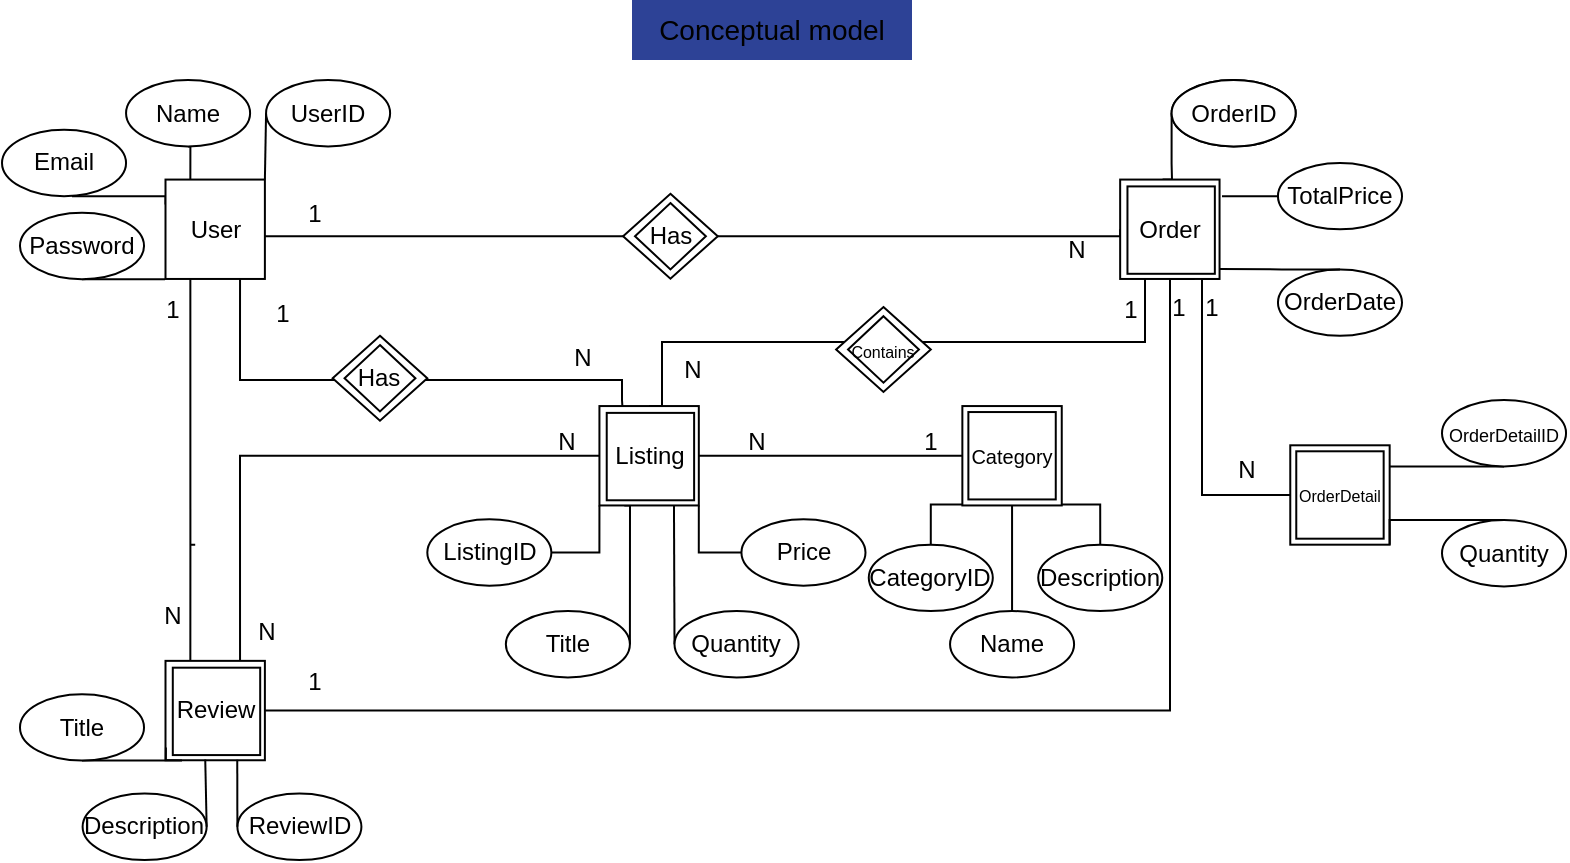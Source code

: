<mxfile version="25.0.3">
  <diagram name="Page-1" id="6wDpLmk8982scS38s3aP">
    <mxGraphModel dx="683" dy="351" grid="1" gridSize="10" guides="1" tooltips="1" connect="1" arrows="1" fold="1" page="1" pageScale="1" pageWidth="850" pageHeight="1100" math="0" shadow="0">
      <root>
        <mxCell id="0" />
        <mxCell id="1" parent="0" />
        <mxCell id="BCkSmg8Oph8lpSpjQLdP-124" value="&lt;font style=&quot;font-size: 14px;&quot;&gt;Conceptual model&lt;/font&gt;" style="text;html=1;align=center;verticalAlign=middle;whiteSpace=wrap;rounded=0;glass=0;fillColor=#2D4296;" parent="1" vertex="1">
          <mxGeometry x="355" y="50" width="140" height="30" as="geometry" />
        </mxCell>
        <mxCell id="FagbZrI9Zduc-99_X_yj-101" value="" style="group" parent="1" vertex="1" connectable="0">
          <mxGeometry x="40" y="90" width="782.025" height="390" as="geometry" />
        </mxCell>
        <mxCell id="BCkSmg8Oph8lpSpjQLdP-114" value="" style="group" parent="FagbZrI9Zduc-99_X_yj-101" vertex="1" connectable="0">
          <mxGeometry width="700" height="390" as="geometry" />
        </mxCell>
        <mxCell id="BCkSmg8Oph8lpSpjQLdP-86" style="edgeStyle=orthogonalEdgeStyle;rounded=0;orthogonalLoop=1;jettySize=auto;html=1;exitX=0.5;exitY=1;exitDx=0;exitDy=0;entryX=0.25;entryY=0;entryDx=0;entryDy=0;endArrow=none;endFill=0;" parent="BCkSmg8Oph8lpSpjQLdP-114" source="BCkSmg8Oph8lpSpjQLdP-70" target="BCkSmg8Oph8lpSpjQLdP-1" edge="1">
          <mxGeometry relative="1" as="geometry" />
        </mxCell>
        <mxCell id="BCkSmg8Oph8lpSpjQLdP-70" value="Name" style="ellipse;whiteSpace=wrap;html=1;container=0;" parent="BCkSmg8Oph8lpSpjQLdP-114" vertex="1">
          <mxGeometry x="62.025" width="62.025" height="33.191" as="geometry" />
        </mxCell>
        <mxCell id="BCkSmg8Oph8lpSpjQLdP-88" style="edgeStyle=orthogonalEdgeStyle;rounded=0;orthogonalLoop=1;jettySize=auto;html=1;exitX=1;exitY=0.5;exitDx=0;exitDy=0;entryX=0;entryY=0.25;entryDx=0;entryDy=0;endArrow=none;endFill=0;" parent="BCkSmg8Oph8lpSpjQLdP-114" source="BCkSmg8Oph8lpSpjQLdP-71" target="BCkSmg8Oph8lpSpjQLdP-1" edge="1">
          <mxGeometry relative="1" as="geometry">
            <Array as="points">
              <mxPoint x="35.443" y="41.489" />
              <mxPoint x="35.443" y="58.085" />
              <mxPoint x="81.519" y="58.085" />
            </Array>
          </mxGeometry>
        </mxCell>
        <mxCell id="BCkSmg8Oph8lpSpjQLdP-71" value="Email" style="ellipse;whiteSpace=wrap;html=1;container=0;" parent="BCkSmg8Oph8lpSpjQLdP-114" vertex="1">
          <mxGeometry y="24.894" width="62.025" height="33.191" as="geometry" />
        </mxCell>
        <mxCell id="BCkSmg8Oph8lpSpjQLdP-89" style="edgeStyle=orthogonalEdgeStyle;rounded=0;orthogonalLoop=1;jettySize=auto;html=1;exitX=0.5;exitY=1;exitDx=0;exitDy=0;endArrow=none;endFill=0;" parent="BCkSmg8Oph8lpSpjQLdP-114" source="BCkSmg8Oph8lpSpjQLdP-72" edge="1">
          <mxGeometry relative="1" as="geometry">
            <mxPoint x="81.519" y="99.574" as="targetPoint" />
            <Array as="points">
              <mxPoint x="70.886" y="99.574" />
            </Array>
          </mxGeometry>
        </mxCell>
        <mxCell id="BCkSmg8Oph8lpSpjQLdP-72" value="Password" style="ellipse;whiteSpace=wrap;html=1;container=0;" parent="BCkSmg8Oph8lpSpjQLdP-114" vertex="1">
          <mxGeometry x="8.985" y="66.383" width="62.025" height="33.191" as="geometry" />
        </mxCell>
        <mxCell id="wSIleDnci-qCzlsz-dyq-5" style="edgeStyle=orthogonalEdgeStyle;rounded=0;orthogonalLoop=1;jettySize=auto;html=1;exitX=0.75;exitY=0;exitDx=0;exitDy=0;entryX=0;entryY=0.5;entryDx=0;entryDy=0;endArrow=none;endFill=0;" edge="1" parent="BCkSmg8Oph8lpSpjQLdP-114" source="BCkSmg8Oph8lpSpjQLdP-21" target="BCkSmg8Oph8lpSpjQLdP-10">
          <mxGeometry relative="1" as="geometry" />
        </mxCell>
        <mxCell id="BCkSmg8Oph8lpSpjQLdP-21" value="Review" style="whiteSpace=wrap;html=1;aspect=fixed;container=0;" parent="BCkSmg8Oph8lpSpjQLdP-114" vertex="1">
          <mxGeometry x="81.75" y="290.429" width="49.693" height="49.693" as="geometry" />
        </mxCell>
        <mxCell id="BCkSmg8Oph8lpSpjQLdP-56" style="edgeStyle=orthogonalEdgeStyle;rounded=0;orthogonalLoop=1;jettySize=auto;html=1;exitX=0.25;exitY=1;exitDx=0;exitDy=0;entryX=0.25;entryY=0;entryDx=0;entryDy=0;endArrow=none;endFill=0;" parent="BCkSmg8Oph8lpSpjQLdP-114" source="BCkSmg8Oph8lpSpjQLdP-1" target="BCkSmg8Oph8lpSpjQLdP-21" edge="1">
          <mxGeometry relative="1" as="geometry">
            <Array as="points">
              <mxPoint x="96.582" y="232.34" />
              <mxPoint x="96.582" y="232.34" />
            </Array>
          </mxGeometry>
        </mxCell>
        <mxCell id="BCkSmg8Oph8lpSpjQLdP-38" style="edgeStyle=orthogonalEdgeStyle;rounded=0;orthogonalLoop=1;jettySize=auto;html=1;entryX=0.75;entryY=1;entryDx=0;entryDy=0;endArrow=none;endFill=0;" parent="BCkSmg8Oph8lpSpjQLdP-114" source="BCkSmg8Oph8lpSpjQLdP-21" target="BCkSmg8Oph8lpSpjQLdP-2" edge="1">
          <mxGeometry relative="1" as="geometry">
            <Array as="points">
              <mxPoint x="584" y="315" />
              <mxPoint x="584" y="100" />
            </Array>
          </mxGeometry>
        </mxCell>
        <mxCell id="BCkSmg8Oph8lpSpjQLdP-39" value="1" style="text;html=1;align=center;verticalAlign=middle;whiteSpace=wrap;rounded=0;container=0;" parent="BCkSmg8Oph8lpSpjQLdP-114" vertex="1">
          <mxGeometry x="133.036" y="290.427" width="47.338" height="21.233" as="geometry" />
        </mxCell>
        <mxCell id="BCkSmg8Oph8lpSpjQLdP-77" value="OrderDate" style="ellipse;whiteSpace=wrap;html=1;container=0;" parent="BCkSmg8Oph8lpSpjQLdP-114" vertex="1">
          <mxGeometry x="637.975" y="94.694" width="62.025" height="33.191" as="geometry" />
        </mxCell>
        <mxCell id="BCkSmg8Oph8lpSpjQLdP-109" style="edgeStyle=orthogonalEdgeStyle;rounded=0;orthogonalLoop=1;jettySize=auto;html=1;endArrow=none;endFill=0;" parent="BCkSmg8Oph8lpSpjQLdP-114" source="BCkSmg8Oph8lpSpjQLdP-78" edge="1">
          <mxGeometry relative="1" as="geometry">
            <mxPoint x="620.253" y="58.085" as="targetPoint" />
            <Array as="points">
              <mxPoint x="610" y="58" />
              <mxPoint x="610" y="58" />
            </Array>
          </mxGeometry>
        </mxCell>
        <mxCell id="BCkSmg8Oph8lpSpjQLdP-78" value="TotalPrice" style="ellipse;whiteSpace=wrap;html=1;container=0;" parent="BCkSmg8Oph8lpSpjQLdP-114" vertex="1">
          <mxGeometry x="637.975" y="41.489" width="62.025" height="33.191" as="geometry" />
        </mxCell>
        <mxCell id="BCkSmg8Oph8lpSpjQLdP-94" style="edgeStyle=orthogonalEdgeStyle;rounded=0;orthogonalLoop=1;jettySize=auto;html=1;endArrow=none;endFill=0;entryX=0.004;entryY=0.871;entryDx=0;entryDy=0;entryPerimeter=0;exitX=0.5;exitY=1;exitDx=0;exitDy=0;" parent="BCkSmg8Oph8lpSpjQLdP-114" source="BCkSmg8Oph8lpSpjQLdP-79" target="BCkSmg8Oph8lpSpjQLdP-21" edge="1">
          <mxGeometry relative="1" as="geometry">
            <mxPoint x="79.747" y="340.213" as="targetPoint" />
            <Array as="points">
              <mxPoint x="90" y="340" />
              <mxPoint x="82" y="340" />
            </Array>
          </mxGeometry>
        </mxCell>
        <mxCell id="BCkSmg8Oph8lpSpjQLdP-79" value="Title" style="ellipse;whiteSpace=wrap;html=1;container=0;" parent="BCkSmg8Oph8lpSpjQLdP-114" vertex="1">
          <mxGeometry x="8.985" y="307.121" width="62.025" height="33.191" as="geometry" />
        </mxCell>
        <mxCell id="BCkSmg8Oph8lpSpjQLdP-80" value="Description" style="ellipse;whiteSpace=wrap;html=1;container=0;" parent="BCkSmg8Oph8lpSpjQLdP-114" vertex="1">
          <mxGeometry x="40.304" y="356.809" width="62.025" height="33.191" as="geometry" />
        </mxCell>
        <mxCell id="BCkSmg8Oph8lpSpjQLdP-83" value="OrderID" style="ellipse;whiteSpace=wrap;html=1;container=0;" parent="BCkSmg8Oph8lpSpjQLdP-114" vertex="1">
          <mxGeometry x="584.81" width="62.025" height="33.191" as="geometry" />
        </mxCell>
        <mxCell id="FagbZrI9Zduc-99_X_yj-95" style="edgeStyle=orthogonalEdgeStyle;rounded=0;orthogonalLoop=1;jettySize=auto;html=1;exitX=0;exitY=0.5;exitDx=0;exitDy=0;entryX=1;entryY=0;entryDx=0;entryDy=0;endArrow=none;endFill=0;" parent="BCkSmg8Oph8lpSpjQLdP-114" source="BCkSmg8Oph8lpSpjQLdP-85" target="BCkSmg8Oph8lpSpjQLdP-1" edge="1">
          <mxGeometry relative="1" as="geometry" />
        </mxCell>
        <mxCell id="BCkSmg8Oph8lpSpjQLdP-85" value="UserID" style="ellipse;whiteSpace=wrap;html=1;container=0;" parent="BCkSmg8Oph8lpSpjQLdP-114" vertex="1">
          <mxGeometry x="132.035" width="62.025" height="33.191" as="geometry" />
        </mxCell>
        <mxCell id="BCkSmg8Oph8lpSpjQLdP-108" style="edgeStyle=orthogonalEdgeStyle;rounded=0;orthogonalLoop=1;jettySize=auto;html=1;exitX=0;exitY=0.5;exitDx=0;exitDy=0;endArrow=none;endFill=0;entryX=0.427;entryY=0;entryDx=0;entryDy=0;entryPerimeter=0;" parent="BCkSmg8Oph8lpSpjQLdP-114" source="BCkSmg8Oph8lpSpjQLdP-83" target="BCkSmg8Oph8lpSpjQLdP-2" edge="1">
          <mxGeometry relative="1" as="geometry">
            <mxPoint x="593.671" y="41.489" as="targetPoint" />
            <Array as="points">
              <mxPoint x="585" y="42" />
              <mxPoint x="585" y="50" />
            </Array>
          </mxGeometry>
        </mxCell>
        <mxCell id="BCkSmg8Oph8lpSpjQLdP-110" style="edgeStyle=orthogonalEdgeStyle;rounded=0;orthogonalLoop=1;jettySize=auto;html=1;exitX=0.5;exitY=0;exitDx=0;exitDy=0;entryX=1;entryY=0.901;entryDx=0;entryDy=0;entryPerimeter=0;endArrow=none;endFill=0;" parent="BCkSmg8Oph8lpSpjQLdP-114" source="BCkSmg8Oph8lpSpjQLdP-77" target="BCkSmg8Oph8lpSpjQLdP-2" edge="1">
          <mxGeometry relative="1" as="geometry">
            <Array as="points">
              <mxPoint x="640" y="95" />
              <mxPoint x="640" y="95" />
            </Array>
          </mxGeometry>
        </mxCell>
        <mxCell id="BCkSmg8Oph8lpSpjQLdP-60" style="edgeStyle=orthogonalEdgeStyle;rounded=0;orthogonalLoop=1;jettySize=auto;html=1;exitX=0.75;exitY=1;exitDx=0;exitDy=0;endArrow=none;endFill=0;entryX=0.231;entryY=0.003;entryDx=0;entryDy=0;entryPerimeter=0;" parent="BCkSmg8Oph8lpSpjQLdP-114" source="BCkSmg8Oph8lpSpjQLdP-1" target="BCkSmg8Oph8lpSpjQLdP-10" edge="1">
          <mxGeometry relative="1" as="geometry">
            <mxPoint x="310" y="160" as="targetPoint" />
            <Array as="points">
              <mxPoint x="119" y="150" />
              <mxPoint x="310" y="150" />
              <mxPoint x="310" y="160" />
              <mxPoint x="310" y="160" />
            </Array>
          </mxGeometry>
        </mxCell>
        <mxCell id="BCkSmg8Oph8lpSpjQLdP-1" value="User" style="whiteSpace=wrap;html=1;aspect=fixed;container=0;" parent="BCkSmg8Oph8lpSpjQLdP-114" vertex="1">
          <mxGeometry x="81.75" y="49.787" width="49.693" height="49.693" as="geometry" />
        </mxCell>
        <mxCell id="BCkSmg8Oph8lpSpjQLdP-4" style="edgeStyle=orthogonalEdgeStyle;rounded=0;orthogonalLoop=1;jettySize=auto;html=1;entryX=0;entryY=0.5;entryDx=0;entryDy=0;endArrow=none;endFill=0;" parent="BCkSmg8Oph8lpSpjQLdP-114" source="BCkSmg8Oph8lpSpjQLdP-1" target="BCkSmg8Oph8lpSpjQLdP-2" edge="1">
          <mxGeometry relative="1" as="geometry">
            <Array as="points">
              <mxPoint x="559.078" y="78.098" />
            </Array>
          </mxGeometry>
        </mxCell>
        <mxCell id="BCkSmg8Oph8lpSpjQLdP-42" value="Has" style="rhombus;whiteSpace=wrap;html=1;container=0;" parent="BCkSmg8Oph8lpSpjQLdP-114" vertex="1">
          <mxGeometry x="310.551" y="56.865" width="47.338" height="42.466" as="geometry" />
        </mxCell>
        <mxCell id="BCkSmg8Oph8lpSpjQLdP-5" value="1" style="text;html=1;align=center;verticalAlign=middle;whiteSpace=wrap;rounded=0;container=0;" parent="BCkSmg8Oph8lpSpjQLdP-114" vertex="1">
          <mxGeometry x="133.033" y="56.865" width="47.338" height="21.233" as="geometry" />
        </mxCell>
        <mxCell id="BCkSmg8Oph8lpSpjQLdP-36" value="1" style="text;html=1;align=center;verticalAlign=middle;whiteSpace=wrap;rounded=0;container=0;" parent="BCkSmg8Oph8lpSpjQLdP-114" vertex="1">
          <mxGeometry x="62.025" y="104.639" width="47.338" height="21.233" as="geometry" />
        </mxCell>
        <mxCell id="FagbZrI9Zduc-99_X_yj-100" style="edgeStyle=orthogonalEdgeStyle;rounded=0;orthogonalLoop=1;jettySize=auto;html=1;exitX=0.5;exitY=1;exitDx=0;exitDy=0;entryX=0.5;entryY=0;entryDx=0;entryDy=0;endArrow=none;endFill=0;" parent="BCkSmg8Oph8lpSpjQLdP-114" source="BCkSmg8Oph8lpSpjQLdP-16" target="BCkSmg8Oph8lpSpjQLdP-75" edge="1">
          <mxGeometry relative="1" as="geometry" />
        </mxCell>
        <mxCell id="BCkSmg8Oph8lpSpjQLdP-16" value="&lt;font style=&quot;font-size: 10px;&quot;&gt;Category&lt;/font&gt;" style="whiteSpace=wrap;html=1;aspect=fixed;container=0;" parent="BCkSmg8Oph8lpSpjQLdP-114" vertex="1">
          <mxGeometry x="480.18" y="163.029" width="49.693" height="49.693" as="geometry" />
        </mxCell>
        <mxCell id="BCkSmg8Oph8lpSpjQLdP-18" value="N" style="text;html=1;align=center;verticalAlign=middle;whiteSpace=wrap;rounded=0;container=0;" parent="BCkSmg8Oph8lpSpjQLdP-114" vertex="1">
          <mxGeometry x="322.386" y="134.716" width="47.338" height="21.233" as="geometry" />
        </mxCell>
        <mxCell id="BCkSmg8Oph8lpSpjQLdP-19" value="1" style="text;html=1;align=center;verticalAlign=middle;whiteSpace=wrap;rounded=0;container=0;" parent="BCkSmg8Oph8lpSpjQLdP-114" vertex="1">
          <mxGeometry x="564.73" y="100" width="47.34" height="27.89" as="geometry" />
        </mxCell>
        <mxCell id="BCkSmg8Oph8lpSpjQLdP-17" style="edgeStyle=orthogonalEdgeStyle;rounded=0;orthogonalLoop=1;jettySize=auto;html=1;entryX=0;entryY=0.5;entryDx=0;entryDy=0;endArrow=none;endFill=0;" parent="BCkSmg8Oph8lpSpjQLdP-114" source="BCkSmg8Oph8lpSpjQLdP-10" target="BCkSmg8Oph8lpSpjQLdP-16" edge="1">
          <mxGeometry relative="1" as="geometry" />
        </mxCell>
        <mxCell id="BCkSmg8Oph8lpSpjQLdP-59" style="edgeStyle=orthogonalEdgeStyle;rounded=0;orthogonalLoop=1;jettySize=auto;html=1;exitX=0.5;exitY=0;exitDx=0;exitDy=0;entryX=0.25;entryY=1;entryDx=0;entryDy=0;endArrow=none;endFill=0;" parent="BCkSmg8Oph8lpSpjQLdP-114" source="BCkSmg8Oph8lpSpjQLdP-10" target="BCkSmg8Oph8lpSpjQLdP-2" edge="1">
          <mxGeometry relative="1" as="geometry">
            <Array as="points">
              <mxPoint x="330" y="163" />
              <mxPoint x="330" y="131" />
              <mxPoint x="571" y="131" />
            </Array>
          </mxGeometry>
        </mxCell>
        <mxCell id="BCkSmg8Oph8lpSpjQLdP-139" style="edgeStyle=orthogonalEdgeStyle;rounded=0;orthogonalLoop=1;jettySize=auto;html=1;exitX=0.25;exitY=1;exitDx=0;exitDy=0;entryX=1;entryY=0.5;entryDx=0;entryDy=0;endArrow=none;endFill=0;" parent="BCkSmg8Oph8lpSpjQLdP-114" source="BCkSmg8Oph8lpSpjQLdP-10" target="BCkSmg8Oph8lpSpjQLdP-138" edge="1">
          <mxGeometry relative="1" as="geometry">
            <Array as="points">
              <mxPoint x="314" y="213" />
            </Array>
          </mxGeometry>
        </mxCell>
        <mxCell id="FagbZrI9Zduc-99_X_yj-97" style="edgeStyle=orthogonalEdgeStyle;rounded=0;orthogonalLoop=1;jettySize=auto;html=1;exitX=1;exitY=1;exitDx=0;exitDy=0;entryX=0;entryY=0.5;entryDx=0;entryDy=0;endArrow=none;endFill=0;" parent="BCkSmg8Oph8lpSpjQLdP-114" source="BCkSmg8Oph8lpSpjQLdP-10" target="BCkSmg8Oph8lpSpjQLdP-74" edge="1">
          <mxGeometry relative="1" as="geometry">
            <Array as="points">
              <mxPoint x="348" y="236" />
            </Array>
          </mxGeometry>
        </mxCell>
        <mxCell id="BCkSmg8Oph8lpSpjQLdP-10" value="Listing" style="whiteSpace=wrap;html=1;aspect=fixed;container=0;" parent="BCkSmg8Oph8lpSpjQLdP-114" vertex="1">
          <mxGeometry x="298.717" y="163.029" width="49.693" height="49.693" as="geometry" />
        </mxCell>
        <mxCell id="BCkSmg8Oph8lpSpjQLdP-13" value="N" style="text;html=1;align=center;verticalAlign=middle;whiteSpace=wrap;rounded=0;container=0;" parent="BCkSmg8Oph8lpSpjQLdP-114" vertex="1">
          <mxGeometry x="353.945" y="170.106" width="47.338" height="21.233" as="geometry" />
        </mxCell>
        <mxCell id="BCkSmg8Oph8lpSpjQLdP-37" value="N" style="text;html=1;align=center;verticalAlign=middle;whiteSpace=wrap;rounded=0;container=0;" parent="BCkSmg8Oph8lpSpjQLdP-114" vertex="1">
          <mxGeometry x="62.025" y="257.231" width="47.338" height="21.233" as="geometry" />
        </mxCell>
        <mxCell id="BCkSmg8Oph8lpSpjQLdP-40" value="1" style="text;html=1;align=center;verticalAlign=middle;whiteSpace=wrap;rounded=0;container=0;" parent="BCkSmg8Oph8lpSpjQLdP-114" vertex="1">
          <mxGeometry x="440.732" y="170.106" width="47.338" height="21.233" as="geometry" />
        </mxCell>
        <mxCell id="BCkSmg8Oph8lpSpjQLdP-45" value="&lt;font style=&quot;font-size: 8px;&quot;&gt;Contains&lt;/font&gt;" style="rhombus;whiteSpace=wrap;html=1;container=0;" parent="BCkSmg8Oph8lpSpjQLdP-114" vertex="1">
          <mxGeometry x="417.063" y="113.486" width="47.338" height="42.466" as="geometry" />
        </mxCell>
        <mxCell id="BCkSmg8Oph8lpSpjQLdP-12" value="1" style="text;html=1;align=center;verticalAlign=middle;whiteSpace=wrap;rounded=0;container=0;" parent="BCkSmg8Oph8lpSpjQLdP-114" vertex="1">
          <mxGeometry x="541.428" y="104.638" width="47.338" height="21.233" as="geometry" />
        </mxCell>
        <mxCell id="FagbZrI9Zduc-99_X_yj-8" style="edgeStyle=orthogonalEdgeStyle;rounded=0;orthogonalLoop=1;jettySize=auto;html=1;exitX=1;exitY=1;exitDx=0;exitDy=0;entryX=0;entryY=0.5;entryDx=0;entryDy=0;endArrow=none;endFill=0;" parent="BCkSmg8Oph8lpSpjQLdP-114" source="BCkSmg8Oph8lpSpjQLdP-2" target="FagbZrI9Zduc-99_X_yj-5" edge="1">
          <mxGeometry relative="1" as="geometry">
            <Array as="points">
              <mxPoint x="600" y="100" />
              <mxPoint x="600" y="208" />
            </Array>
          </mxGeometry>
        </mxCell>
        <mxCell id="BCkSmg8Oph8lpSpjQLdP-2" value="Order" style="whiteSpace=wrap;html=1;aspect=fixed;container=0;" parent="BCkSmg8Oph8lpSpjQLdP-114" vertex="1">
          <mxGeometry x="559.078" y="49.787" width="49.693" height="49.693" as="geometry" />
        </mxCell>
        <mxCell id="BCkSmg8Oph8lpSpjQLdP-6" value="N" style="text;html=1;align=center;verticalAlign=middle;whiteSpace=wrap;rounded=0;container=0;" parent="BCkSmg8Oph8lpSpjQLdP-114" vertex="1">
          <mxGeometry x="513.923" y="74.68" width="47.338" height="21.233" as="geometry" />
        </mxCell>
        <mxCell id="BCkSmg8Oph8lpSpjQLdP-61" value="1" style="text;html=1;align=center;verticalAlign=middle;whiteSpace=wrap;rounded=0;container=0;" parent="BCkSmg8Oph8lpSpjQLdP-114" vertex="1">
          <mxGeometry x="117.253" y="106.408" width="47.338" height="21.233" as="geometry" />
        </mxCell>
        <mxCell id="BCkSmg8Oph8lpSpjQLdP-62" value="N" style="text;html=1;align=center;verticalAlign=middle;whiteSpace=wrap;rounded=0;container=0;" parent="BCkSmg8Oph8lpSpjQLdP-114" vertex="1">
          <mxGeometry x="266.61" y="127.89" width="47.34" height="21.34" as="geometry" />
        </mxCell>
        <mxCell id="BCkSmg8Oph8lpSpjQLdP-63" value="Has" style="rhombus;whiteSpace=wrap;html=1;container=0;" parent="BCkSmg8Oph8lpSpjQLdP-114" vertex="1">
          <mxGeometry x="165.322" y="127.886" width="47.338" height="42.466" as="geometry" />
        </mxCell>
        <mxCell id="BCkSmg8Oph8lpSpjQLdP-97" style="edgeStyle=orthogonalEdgeStyle;rounded=0;orthogonalLoop=1;jettySize=auto;html=1;entryX=0.75;entryY=1;entryDx=0;entryDy=0;endArrow=none;endFill=0;exitX=0;exitY=0.5;exitDx=0;exitDy=0;" parent="BCkSmg8Oph8lpSpjQLdP-114" source="BCkSmg8Oph8lpSpjQLdP-73" target="BCkSmg8Oph8lpSpjQLdP-10" edge="1">
          <mxGeometry relative="1" as="geometry">
            <Array as="points">
              <mxPoint x="336" y="282" />
            </Array>
          </mxGeometry>
        </mxCell>
        <mxCell id="BCkSmg8Oph8lpSpjQLdP-73" value="Quantity" style="ellipse;whiteSpace=wrap;html=1;container=0;" parent="BCkSmg8Oph8lpSpjQLdP-114" vertex="1">
          <mxGeometry x="336.259" y="265.532" width="62.025" height="33.191" as="geometry" />
        </mxCell>
        <mxCell id="BCkSmg8Oph8lpSpjQLdP-74" value="Price" style="ellipse;whiteSpace=wrap;html=1;container=0;" parent="BCkSmg8Oph8lpSpjQLdP-114" vertex="1">
          <mxGeometry x="369.724" y="219.653" width="62.025" height="33.191" as="geometry" />
        </mxCell>
        <mxCell id="BCkSmg8Oph8lpSpjQLdP-75" value="Name" style="ellipse;whiteSpace=wrap;html=1;container=0;" parent="BCkSmg8Oph8lpSpjQLdP-114" vertex="1">
          <mxGeometry x="474.023" y="265.532" width="62.025" height="33.191" as="geometry" />
        </mxCell>
        <mxCell id="BCkSmg8Oph8lpSpjQLdP-102" style="edgeStyle=orthogonalEdgeStyle;rounded=0;orthogonalLoop=1;jettySize=auto;html=1;entryX=1;entryY=1;entryDx=0;entryDy=0;endArrow=none;endFill=0;" parent="BCkSmg8Oph8lpSpjQLdP-114" source="BCkSmg8Oph8lpSpjQLdP-76" target="BCkSmg8Oph8lpSpjQLdP-16" edge="1">
          <mxGeometry relative="1" as="geometry" />
        </mxCell>
        <mxCell id="BCkSmg8Oph8lpSpjQLdP-76" value="Description" style="ellipse;whiteSpace=wrap;html=1;container=0;" parent="BCkSmg8Oph8lpSpjQLdP-114" vertex="1">
          <mxGeometry x="518.106" y="232.34" width="62.025" height="33.191" as="geometry" />
        </mxCell>
        <mxCell id="BCkSmg8Oph8lpSpjQLdP-96" style="edgeStyle=orthogonalEdgeStyle;rounded=0;orthogonalLoop=1;jettySize=auto;html=1;entryX=0;entryY=1;entryDx=0;entryDy=0;endArrow=none;endFill=0;" parent="BCkSmg8Oph8lpSpjQLdP-114" source="BCkSmg8Oph8lpSpjQLdP-81" target="BCkSmg8Oph8lpSpjQLdP-10" edge="1">
          <mxGeometry relative="1" as="geometry" />
        </mxCell>
        <mxCell id="BCkSmg8Oph8lpSpjQLdP-81" value="ListingID" style="ellipse;whiteSpace=wrap;html=1;container=0;" parent="BCkSmg8Oph8lpSpjQLdP-114" vertex="1">
          <mxGeometry x="212.658" y="219.653" width="62.025" height="33.191" as="geometry" />
        </mxCell>
        <mxCell id="BCkSmg8Oph8lpSpjQLdP-101" style="edgeStyle=orthogonalEdgeStyle;rounded=0;orthogonalLoop=1;jettySize=auto;html=1;entryX=0;entryY=1;entryDx=0;entryDy=0;endArrow=none;endFill=0;" parent="BCkSmg8Oph8lpSpjQLdP-114" source="BCkSmg8Oph8lpSpjQLdP-82" target="BCkSmg8Oph8lpSpjQLdP-16" edge="1">
          <mxGeometry relative="1" as="geometry" />
        </mxCell>
        <mxCell id="BCkSmg8Oph8lpSpjQLdP-82" value="CategoryID" style="ellipse;whiteSpace=wrap;html=1;container=0;" parent="BCkSmg8Oph8lpSpjQLdP-114" vertex="1">
          <mxGeometry x="433.384" y="232.34" width="62.025" height="33.191" as="geometry" />
        </mxCell>
        <mxCell id="BCkSmg8Oph8lpSpjQLdP-115" value="&lt;span style=&quot;color: rgba(0, 0, 0, 0); font-family: monospace; font-size: 0px; text-align: start; text-wrap-mode: nowrap;&quot;&gt;%3CmxGraphModel%3E%3Croot%3E%3CmxCell%20id%3D%220%22%2F%3E%3CmxCell%20id%3D%221%22%20parent%3D%220%22%2F%3E%3CmxCell%20id%3D%222%22%20value%3D%22%22%20style%3D%22whiteSpace%3Dwrap%3Bhtml%3D1%3Baspect%3Dfixed%3BfillColor%3Dnone%3B%22%20vertex%3D%221%22%20parent%3D%221%22%3E%3CmxGeometry%20x%3D%22342.365%22%20y%3D%22256.447%22%20width%3D%2243.696%22%20height%3D%2243.696%22%20as%3D%22geometry%22%2F%3E%3C%2FmxCell%3E%3C%2Froot%3E%3C%2FmxGraphModel%3E&lt;/span&gt;&lt;span style=&quot;color: rgba(0, 0, 0, 0); font-family: monospace; font-size: 0px; text-align: start; text-wrap-mode: nowrap;&quot;&gt;%3CmxGraphModel%3E%3Croot%3E%3CmxCell%20id%3D%220%22%2F%3E%3CmxCell%20id%3D%221%22%20parent%3D%220%22%2F%3E%3CmxCell%20id%3D%222%22%20value%3D%22%22%20style%3D%22whiteSpace%3Dwrap%3Bhtml%3D1%3Baspect%3Dfixed%3BfillColor%3Dnone%3B%22%20vertex%3D%221%22%20parent%3D%221%22%3E%3CmxGeometry%20x%3D%22342.365%22%20y%3D%22256.447%22%20width%3D%2243.696%22%20height%3D%2243.696%22%20as%3D%22geometry%22%2F%3E%3C%2FmxCell%3E%3C%2Froot%3E%3C%2FmxGraphModel%3E&lt;/span&gt;" style="whiteSpace=wrap;html=1;aspect=fixed;fillColor=none;" parent="BCkSmg8Oph8lpSpjQLdP-114" vertex="1">
          <mxGeometry x="302.365" y="166.447" width="43.696" height="43.696" as="geometry" />
        </mxCell>
        <mxCell id="BCkSmg8Oph8lpSpjQLdP-117" value="" style="whiteSpace=wrap;html=1;aspect=fixed;fillColor=none;" parent="BCkSmg8Oph8lpSpjQLdP-114" vertex="1">
          <mxGeometry x="483.183" y="166.027" width="43.696" height="43.696" as="geometry" />
        </mxCell>
        <mxCell id="BCkSmg8Oph8lpSpjQLdP-118" value="" style="whiteSpace=wrap;html=1;aspect=fixed;fillColor=none;" parent="BCkSmg8Oph8lpSpjQLdP-114" vertex="1">
          <mxGeometry x="562.729" y="53.206" width="43.696" height="43.696" as="geometry" />
        </mxCell>
        <mxCell id="BCkSmg8Oph8lpSpjQLdP-119" value="" style="whiteSpace=wrap;html=1;aspect=fixed;fillColor=none;" parent="BCkSmg8Oph8lpSpjQLdP-114" vertex="1">
          <mxGeometry x="85.4" y="293.844" width="43.696" height="43.696" as="geometry" />
        </mxCell>
        <mxCell id="BCkSmg8Oph8lpSpjQLdP-120" value="" style="rhombus;whiteSpace=wrap;html=1;container=0;fillColor=none;" parent="BCkSmg8Oph8lpSpjQLdP-114" vertex="1">
          <mxGeometry x="171.273" y="132.525" width="35.443" height="33.191" as="geometry" />
        </mxCell>
        <mxCell id="BCkSmg8Oph8lpSpjQLdP-122" value="" style="rhombus;whiteSpace=wrap;html=1;container=0;fillColor=none;" parent="BCkSmg8Oph8lpSpjQLdP-114" vertex="1">
          <mxGeometry x="423.013" y="118.12" width="35.443" height="33.191" as="geometry" />
        </mxCell>
        <mxCell id="BCkSmg8Oph8lpSpjQLdP-123" value="" style="rhombus;whiteSpace=wrap;html=1;container=0;fillColor=none;" parent="BCkSmg8Oph8lpSpjQLdP-114" vertex="1">
          <mxGeometry x="316.497" y="61.504" width="35.443" height="33.191" as="geometry" />
        </mxCell>
        <mxCell id="BCkSmg8Oph8lpSpjQLdP-131" style="edgeStyle=orthogonalEdgeStyle;rounded=0;orthogonalLoop=1;jettySize=auto;html=1;exitX=1;exitY=0.5;exitDx=0;exitDy=0;entryX=0.4;entryY=0.992;entryDx=0;entryDy=0;entryPerimeter=0;endArrow=none;endFill=0;" parent="BCkSmg8Oph8lpSpjQLdP-114" source="BCkSmg8Oph8lpSpjQLdP-80" target="BCkSmg8Oph8lpSpjQLdP-21" edge="1">
          <mxGeometry relative="1" as="geometry" />
        </mxCell>
        <mxCell id="BCkSmg8Oph8lpSpjQLdP-132" value="ReviewID" style="ellipse;whiteSpace=wrap;html=1;container=0;" parent="BCkSmg8Oph8lpSpjQLdP-114" vertex="1">
          <mxGeometry x="117.69" y="356.809" width="62.025" height="33.191" as="geometry" />
        </mxCell>
        <mxCell id="BCkSmg8Oph8lpSpjQLdP-133" style="edgeStyle=orthogonalEdgeStyle;rounded=0;orthogonalLoop=1;jettySize=auto;html=1;exitX=0;exitY=0.5;exitDx=0;exitDy=0;entryX=0.722;entryY=0.996;entryDx=0;entryDy=0;entryPerimeter=0;endArrow=none;endFill=0;" parent="BCkSmg8Oph8lpSpjQLdP-114" source="BCkSmg8Oph8lpSpjQLdP-132" target="BCkSmg8Oph8lpSpjQLdP-21" edge="1">
          <mxGeometry relative="1" as="geometry" />
        </mxCell>
        <mxCell id="BCkSmg8Oph8lpSpjQLdP-138" value="Title" style="ellipse;whiteSpace=wrap;html=1;container=0;" parent="BCkSmg8Oph8lpSpjQLdP-114" vertex="1">
          <mxGeometry x="251.929" y="265.532" width="62.025" height="33.191" as="geometry" />
        </mxCell>
        <mxCell id="FagbZrI9Zduc-99_X_yj-7" value="&lt;font style=&quot;font-size: 8px;&quot;&gt;OrderDetail&lt;/font&gt;" style="whiteSpace=wrap;html=1;aspect=fixed;container=0;" parent="BCkSmg8Oph8lpSpjQLdP-114" vertex="1">
          <mxGeometry x="644.137" y="182.649" width="49.693" height="49.693" as="geometry" />
        </mxCell>
        <mxCell id="FagbZrI9Zduc-99_X_yj-5" value="" style="whiteSpace=wrap;html=1;aspect=fixed;fillColor=none;" parent="BCkSmg8Oph8lpSpjQLdP-114" vertex="1">
          <mxGeometry x="647.135" y="185.647" width="43.696" height="43.696" as="geometry" />
        </mxCell>
        <mxCell id="FagbZrI9Zduc-99_X_yj-81" value="1" style="text;html=1;align=center;verticalAlign=middle;whiteSpace=wrap;rounded=0;container=0;" parent="BCkSmg8Oph8lpSpjQLdP-114" vertex="1">
          <mxGeometry x="592" y="103.33" width="26.1" height="21.23" as="geometry" />
        </mxCell>
        <mxCell id="FagbZrI9Zduc-99_X_yj-82" value="N" style="text;html=1;align=center;verticalAlign=middle;whiteSpace=wrap;rounded=0;container=0;" parent="BCkSmg8Oph8lpSpjQLdP-114" vertex="1">
          <mxGeometry x="599.493" y="184.38" width="47.338" height="21.233" as="geometry" />
        </mxCell>
        <mxCell id="wSIleDnci-qCzlsz-dyq-6" value="N" style="text;html=1;align=center;verticalAlign=middle;whiteSpace=wrap;rounded=0;container=0;" vertex="1" parent="BCkSmg8Oph8lpSpjQLdP-114">
          <mxGeometry x="109.365" y="265.531" width="47.338" height="21.233" as="geometry" />
        </mxCell>
        <mxCell id="wSIleDnci-qCzlsz-dyq-7" value="N" style="text;html=1;align=center;verticalAlign=middle;whiteSpace=wrap;rounded=0;container=0;" vertex="1" parent="BCkSmg8Oph8lpSpjQLdP-114">
          <mxGeometry x="259.275" y="170.111" width="47.338" height="21.233" as="geometry" />
        </mxCell>
        <mxCell id="FagbZrI9Zduc-99_X_yj-88" style="edgeStyle=orthogonalEdgeStyle;rounded=0;orthogonalLoop=1;jettySize=auto;html=1;entryX=1.004;entryY=0.154;entryDx=0;entryDy=0;endArrow=none;endFill=0;entryPerimeter=0;exitX=0.5;exitY=1;exitDx=0;exitDy=0;" parent="FagbZrI9Zduc-99_X_yj-101" source="FagbZrI9Zduc-99_X_yj-84" edge="1">
          <mxGeometry relative="1" as="geometry">
            <mxPoint x="733.518" y="193.299" as="sourcePoint" />
            <mxPoint x="694.029" y="193.302" as="targetPoint" />
            <Array as="points">
              <mxPoint x="700" y="193" />
              <mxPoint x="695" y="193" />
            </Array>
          </mxGeometry>
        </mxCell>
        <mxCell id="FagbZrI9Zduc-99_X_yj-84" value="&lt;font style=&quot;font-size: 9px;&quot;&gt;OrderDetailID&lt;/font&gt;" style="ellipse;whiteSpace=wrap;html=1;container=0;" parent="FagbZrI9Zduc-99_X_yj-101" vertex="1">
          <mxGeometry x="720.0" y="160" width="62.025" height="33.191" as="geometry" />
        </mxCell>
        <mxCell id="FagbZrI9Zduc-99_X_yj-86" value="OrderID" style="ellipse;whiteSpace=wrap;html=1;container=0;" parent="FagbZrI9Zduc-99_X_yj-101" vertex="1">
          <mxGeometry x="584.81" width="62.025" height="33.191" as="geometry" />
        </mxCell>
        <mxCell id="FagbZrI9Zduc-99_X_yj-89" style="edgeStyle=orthogonalEdgeStyle;rounded=0;orthogonalLoop=1;jettySize=auto;html=1;exitX=0.5;exitY=0;exitDx=0;exitDy=0;entryX=1;entryY=1;entryDx=0;entryDy=0;endArrow=none;endFill=0;" parent="FagbZrI9Zduc-99_X_yj-101" source="FagbZrI9Zduc-99_X_yj-87" target="FagbZrI9Zduc-99_X_yj-7" edge="1">
          <mxGeometry relative="1" as="geometry">
            <Array as="points">
              <mxPoint x="751" y="220" />
              <mxPoint x="694" y="220" />
            </Array>
          </mxGeometry>
        </mxCell>
        <mxCell id="FagbZrI9Zduc-99_X_yj-87" value="Quantity" style="ellipse;whiteSpace=wrap;html=1;container=0;" parent="FagbZrI9Zduc-99_X_yj-101" vertex="1">
          <mxGeometry x="720.0" y="220" width="62.025" height="33.191" as="geometry" />
        </mxCell>
      </root>
    </mxGraphModel>
  </diagram>
</mxfile>
